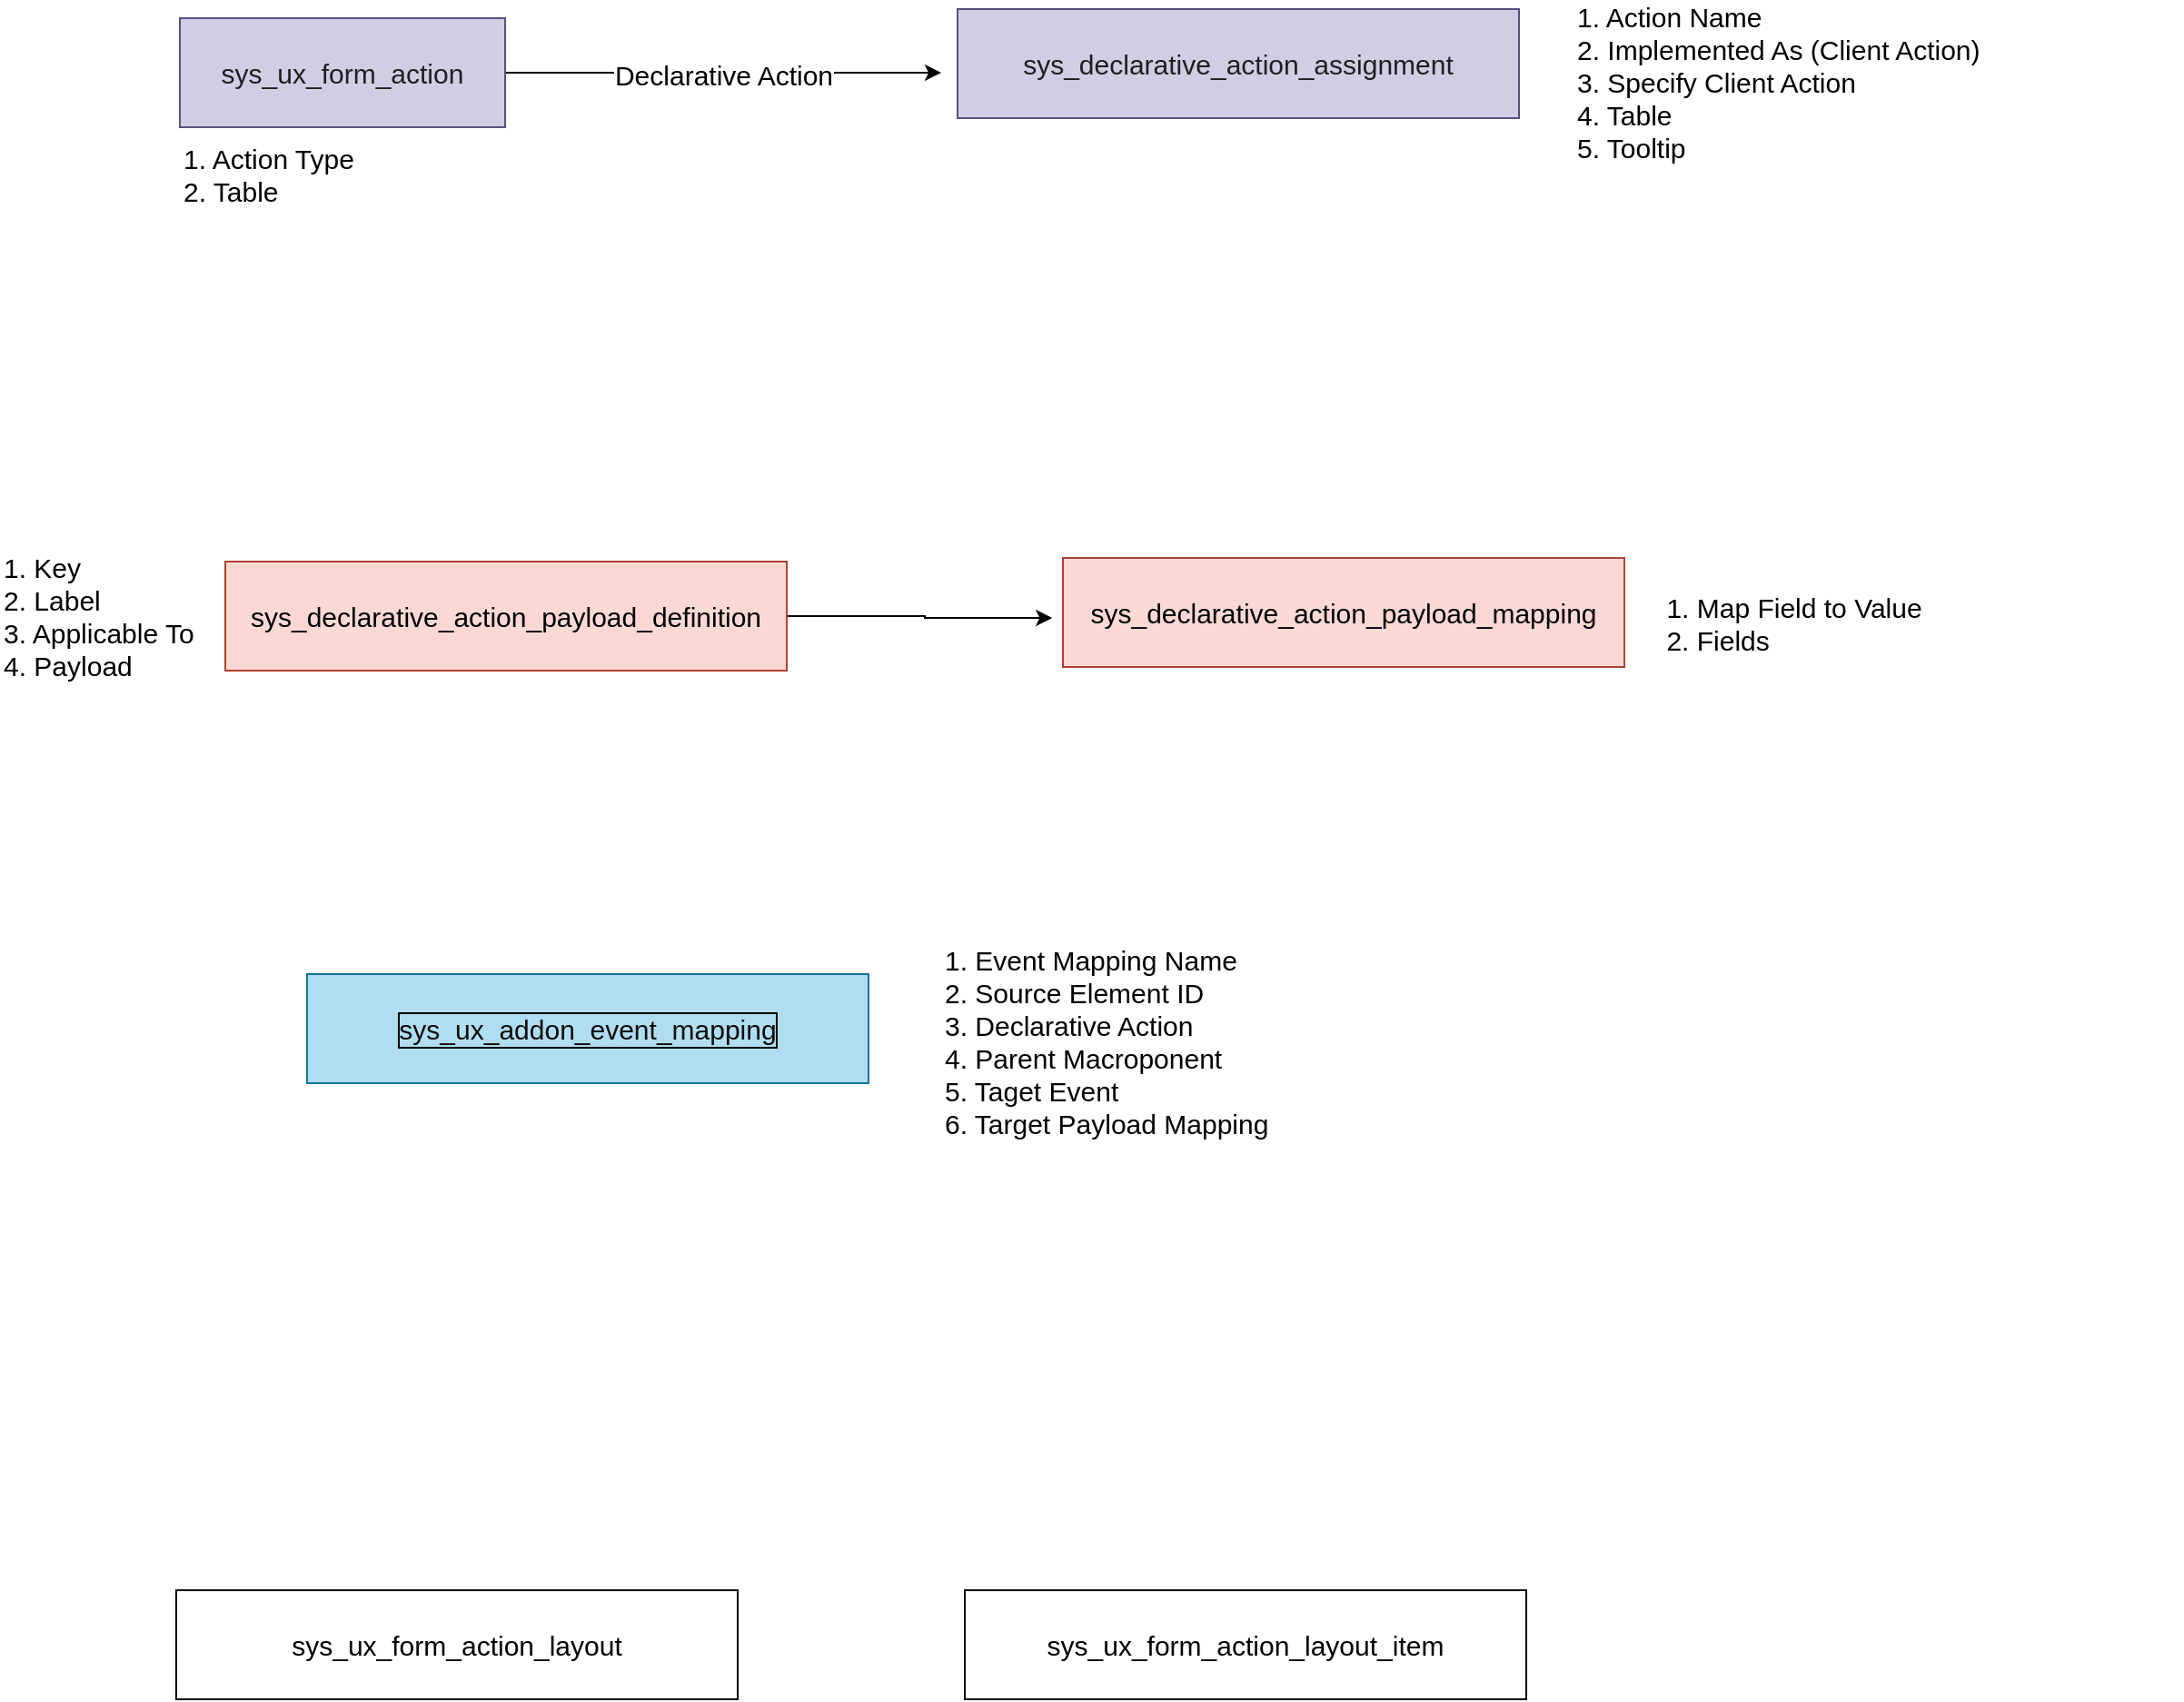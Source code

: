 <mxfile version="20.2.3" type="github">
  <diagram id="RXA2dWbRVg4HMAtLKF4-" name="Page-1">
    <mxGraphModel dx="2499" dy="1274" grid="0" gridSize="10" guides="1" tooltips="1" connect="1" arrows="1" fold="1" page="0" pageScale="1" pageWidth="827" pageHeight="1169" background="none" math="0" shadow="0">
      <root>
        <mxCell id="0" />
        <mxCell id="1" parent="0" />
        <mxCell id="UHvxiOsH1d1V4Vs-B22a-8" style="edgeStyle=orthogonalEdgeStyle;rounded=0;orthogonalLoop=1;jettySize=auto;html=1;fontSize=15;" edge="1" parent="1" source="UHvxiOsH1d1V4Vs-B22a-1">
          <mxGeometry relative="1" as="geometry">
            <mxPoint x="205" y="-37" as="targetPoint" />
          </mxGeometry>
        </mxCell>
        <mxCell id="UHvxiOsH1d1V4Vs-B22a-9" value="Declarative Action" style="edgeLabel;html=1;align=center;verticalAlign=middle;resizable=0;points=[];fontSize=15;" vertex="1" connectable="0" parent="UHvxiOsH1d1V4Vs-B22a-8">
          <mxGeometry x="-0.008" y="-1" relative="1" as="geometry">
            <mxPoint as="offset" />
          </mxGeometry>
        </mxCell>
        <mxCell id="UHvxiOsH1d1V4Vs-B22a-1" value="sys_ux_form_action" style="rounded=0;whiteSpace=wrap;html=1;fontSize=15;fillColor=#d0cee2;strokeColor=#56517e;fontColor=#1F1F1F;" vertex="1" parent="1">
          <mxGeometry x="-214" y="-67" width="179" height="60" as="geometry" />
        </mxCell>
        <mxCell id="UHvxiOsH1d1V4Vs-B22a-2" value="sys_ux_form_action_layout_item" style="rounded=0;whiteSpace=wrap;html=1;fontSize=15;" vertex="1" parent="1">
          <mxGeometry x="218" y="798" width="309" height="60" as="geometry" />
        </mxCell>
        <mxCell id="UHvxiOsH1d1V4Vs-B22a-3" value="sys_declarative_action_assignment" style="rounded=0;whiteSpace=wrap;html=1;fontSize=15;fillColor=#d0cee2;strokeColor=#56517e;fontColor=#1F1F1F;" vertex="1" parent="1">
          <mxGeometry x="214" y="-72" width="309" height="60" as="geometry" />
        </mxCell>
        <mxCell id="UHvxiOsH1d1V4Vs-B22a-4" value="sys_ux_addon_event_mapping" style="rounded=0;whiteSpace=wrap;html=1;fontSize=15;fillColor=#b1ddf0;strokeColor=#10739e;fontColor=#0D0D0D;labelBorderColor=default;" vertex="1" parent="1">
          <mxGeometry x="-144" y="459" width="309" height="60" as="geometry" />
        </mxCell>
        <mxCell id="UHvxiOsH1d1V4Vs-B22a-15" style="edgeStyle=orthogonalEdgeStyle;rounded=0;orthogonalLoop=1;jettySize=auto;html=1;entryX=-0.019;entryY=0.55;entryDx=0;entryDy=0;entryPerimeter=0;fontSize=15;" edge="1" parent="1" source="UHvxiOsH1d1V4Vs-B22a-5" target="UHvxiOsH1d1V4Vs-B22a-13">
          <mxGeometry relative="1" as="geometry" />
        </mxCell>
        <mxCell id="UHvxiOsH1d1V4Vs-B22a-5" value="sys_declarative_action_payload_definition" style="rounded=0;whiteSpace=wrap;html=1;fontSize=15;fillColor=#fad9d5;strokeColor=#ae4132;fontColor=#030303;" vertex="1" parent="1">
          <mxGeometry x="-189" y="232" width="309" height="60" as="geometry" />
        </mxCell>
        <mxCell id="UHvxiOsH1d1V4Vs-B22a-7" value="1. Action Type&lt;br&gt;2. Table" style="text;html=1;strokeColor=none;fillColor=none;align=left;verticalAlign=middle;whiteSpace=wrap;rounded=0;fontSize=15;" vertex="1" parent="1">
          <mxGeometry x="-214" y="4" width="123" height="30" as="geometry" />
        </mxCell>
        <mxCell id="UHvxiOsH1d1V4Vs-B22a-10" value="1. Action Name&lt;br&gt;2. Implemented As (Client Action)&lt;br&gt;3. Specify Client Action&lt;br&gt;4. Table&lt;br&gt;5. Tooltip" style="text;html=1;strokeColor=none;fillColor=none;align=left;verticalAlign=middle;whiteSpace=wrap;rounded=0;fontSize=15;" vertex="1" parent="1">
          <mxGeometry x="553" y="-47" width="335" height="30" as="geometry" />
        </mxCell>
        <mxCell id="UHvxiOsH1d1V4Vs-B22a-11" value="1. Key&lt;br&gt;2. Label&lt;br&gt;3. Applicable To&lt;br&gt;4. Payload" style="text;html=1;strokeColor=none;fillColor=none;align=left;verticalAlign=middle;whiteSpace=wrap;rounded=0;fontSize=15;" vertex="1" parent="1">
          <mxGeometry x="-313" y="247" width="335" height="30" as="geometry" />
        </mxCell>
        <mxCell id="UHvxiOsH1d1V4Vs-B22a-13" value="sys_declarative_action_payload_mapping" style="rounded=0;whiteSpace=wrap;html=1;fontSize=15;fillColor=#fad9d5;strokeColor=#ae4132;fontColor=#030303;" vertex="1" parent="1">
          <mxGeometry x="272" y="230" width="309" height="60" as="geometry" />
        </mxCell>
        <mxCell id="UHvxiOsH1d1V4Vs-B22a-14" value="1. Map Field to Value&lt;br&gt;&lt;div style=&quot;text-align: left;&quot;&gt;&lt;span style=&quot;background-color: initial;&quot;&gt;2. Fields&lt;/span&gt;&lt;/div&gt;" style="text;html=1;align=center;verticalAlign=middle;resizable=0;points=[];autosize=1;strokeColor=none;fillColor=none;fontSize=15;" vertex="1" parent="1">
          <mxGeometry x="594" y="242" width="159" height="48" as="geometry" />
        </mxCell>
        <mxCell id="UHvxiOsH1d1V4Vs-B22a-16" value="1. Event Mapping Name&lt;br&gt;2. Source Element ID&lt;br&gt;3. Declarative Action&lt;br&gt;4. Parent Macroponent&lt;br&gt;5. Taget Event&lt;br&gt;6. Target Payload Mapping" style="text;html=1;strokeColor=none;fillColor=none;align=left;verticalAlign=middle;whiteSpace=wrap;rounded=0;fontSize=15;" vertex="1" parent="1">
          <mxGeometry x="205" y="481" width="335" height="30" as="geometry" />
        </mxCell>
        <mxCell id="UHvxiOsH1d1V4Vs-B22a-21" value="sys_ux_form_action_layout" style="rounded=0;whiteSpace=wrap;html=1;fontSize=15;" vertex="1" parent="1">
          <mxGeometry x="-216" y="798" width="309" height="60" as="geometry" />
        </mxCell>
      </root>
    </mxGraphModel>
  </diagram>
</mxfile>
